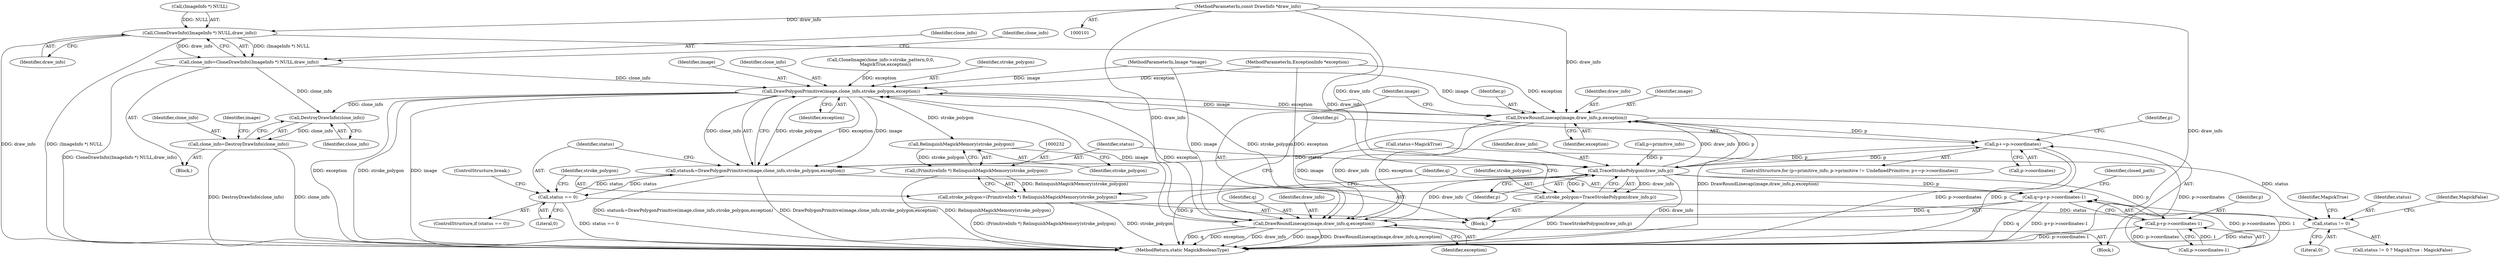 digraph "0_ImageMagick_726812fa2fa7ce16bcf58f6e115f65427a1c0950_3@pointer" {
"1000103" [label="(MethodParameterIn,const DrawInfo *draw_info)"];
"1000127" [label="(Call,CloneDrawInfo((ImageInfo *) NULL,draw_info))"];
"1000125" [label="(Call,clone_info=CloneDrawInfo((ImageInfo *) NULL,draw_info))"];
"1000219" [label="(Call,DrawPolygonPrimitive(image,clone_info,stroke_polygon,exception))"];
"1000217" [label="(Call,status&=DrawPolygonPrimitive(image,clone_info,stroke_polygon,exception))"];
"1000225" [label="(Call,status == 0)"];
"1000311" [label="(Call,status != 0)"];
"1000233" [label="(Call,RelinquishMagickMemory(stroke_polygon))"];
"1000231" [label="(Call,(PrimitiveInfo *) RelinquishMagickMemory(stroke_polygon))"];
"1000229" [label="(Call,stroke_polygon=(PrimitiveInfo *) RelinquishMagickMemory(stroke_polygon))"];
"1000283" [label="(Call,DrawRoundLinecap(image,draw_info,p,exception))"];
"1000206" [label="(Call,p+=p->coordinates)"];
"1000214" [label="(Call,TraceStrokePolygon(draw_info,p))"];
"1000212" [label="(Call,stroke_polygon=TraceStrokePolygon(draw_info,p))"];
"1000235" [label="(Call,q=p+p->coordinates-1)"];
"1000288" [label="(Call,DrawRoundLinecap(image,draw_info,q,exception))"];
"1000237" [label="(Call,p+p->coordinates-1)"];
"1000295" [label="(Call,DestroyDrawInfo(clone_info))"];
"1000293" [label="(Call,clone_info=DestroyDrawInfo(clone_info))"];
"1000285" [label="(Identifier,draw_info)"];
"1000292" [label="(Identifier,exception)"];
"1000197" [label="(ControlStructure,for (p=primitive_info; p->primitive != UndefinedPrimitive; p+=p->coordinates))"];
"1000126" [label="(Identifier,clone_info)"];
"1000198" [label="(Call,p=primitive_info)"];
"1000224" [label="(ControlStructure,if (status == 0))"];
"1000287" [label="(Identifier,exception)"];
"1000316" [label="(MethodReturn,static MagickBooleanType)"];
"1000128" [label="(Call,(ImageInfo *) NULL)"];
"1000220" [label="(Identifier,image)"];
"1000221" [label="(Identifier,clone_info)"];
"1000315" [label="(Identifier,MagickFalse)"];
"1000311" [label="(Call,status != 0)"];
"1000314" [label="(Identifier,MagickTrue)"];
"1000294" [label="(Identifier,clone_info)"];
"1000223" [label="(Identifier,exception)"];
"1000212" [label="(Call,stroke_polygon=TraceStrokePolygon(draw_info,p))"];
"1000167" [label="(Call,CloneImage(clone_info->stroke_pattern,0,0,\n       MagickTrue,exception))"];
"1000194" [label="(Call,status=MagickTrue)"];
"1000215" [label="(Identifier,draw_info)"];
"1000222" [label="(Identifier,stroke_polygon)"];
"1000291" [label="(Identifier,q)"];
"1000284" [label="(Identifier,image)"];
"1000225" [label="(Call,status == 0)"];
"1000206" [label="(Call,p+=p->coordinates)"];
"1000295" [label="(Call,DestroyDrawInfo(clone_info))"];
"1000213" [label="(Identifier,stroke_polygon)"];
"1000286" [label="(Identifier,p)"];
"1000219" [label="(Call,DrawPolygonPrimitive(image,clone_info,stroke_polygon,exception))"];
"1000290" [label="(Identifier,draw_info)"];
"1000214" [label="(Call,TraceStrokePolygon(draw_info,p))"];
"1000216" [label="(Identifier,p)"];
"1000289" [label="(Identifier,image)"];
"1000203" [label="(Identifier,p)"];
"1000312" [label="(Identifier,status)"];
"1000230" [label="(Identifier,stroke_polygon)"];
"1000211" [label="(Block,)"];
"1000245" [label="(Identifier,closed_path)"];
"1000237" [label="(Call,p+p->coordinates-1)"];
"1000217" [label="(Call,status&=DrawPolygonPrimitive(image,clone_info,stroke_polygon,exception))"];
"1000229" [label="(Call,stroke_polygon=(PrimitiveInfo *) RelinquishMagickMemory(stroke_polygon))"];
"1000300" [label="(Identifier,image)"];
"1000131" [label="(Identifier,draw_info)"];
"1000207" [label="(Identifier,p)"];
"1000125" [label="(Call,clone_info=CloneDrawInfo((ImageInfo *) NULL,draw_info))"];
"1000127" [label="(Call,CloneDrawInfo((ImageInfo *) NULL,draw_info))"];
"1000293" [label="(Call,clone_info=DestroyDrawInfo(clone_info))"];
"1000103" [label="(MethodParameterIn,const DrawInfo *draw_info)"];
"1000235" [label="(Call,q=p+p->coordinates-1)"];
"1000106" [label="(Block,)"];
"1000102" [label="(MethodParameterIn,Image *image)"];
"1000228" [label="(ControlStructure,break;)"];
"1000282" [label="(Block,)"];
"1000233" [label="(Call,RelinquishMagickMemory(stroke_polygon))"];
"1000238" [label="(Identifier,p)"];
"1000226" [label="(Identifier,status)"];
"1000283" [label="(Call,DrawRoundLinecap(image,draw_info,p,exception))"];
"1000288" [label="(Call,DrawRoundLinecap(image,draw_info,q,exception))"];
"1000134" [label="(Identifier,clone_info)"];
"1000313" [label="(Literal,0)"];
"1000231" [label="(Call,(PrimitiveInfo *) RelinquishMagickMemory(stroke_polygon))"];
"1000218" [label="(Identifier,status)"];
"1000234" [label="(Identifier,stroke_polygon)"];
"1000105" [label="(MethodParameterIn,ExceptionInfo *exception)"];
"1000208" [label="(Call,p->coordinates)"];
"1000236" [label="(Identifier,q)"];
"1000310" [label="(Call,status != 0 ? MagickTrue : MagickFalse)"];
"1000239" [label="(Call,p->coordinates-1)"];
"1000227" [label="(Literal,0)"];
"1000296" [label="(Identifier,clone_info)"];
"1000103" -> "1000101"  [label="AST: "];
"1000103" -> "1000316"  [label="DDG: draw_info"];
"1000103" -> "1000127"  [label="DDG: draw_info"];
"1000103" -> "1000214"  [label="DDG: draw_info"];
"1000103" -> "1000283"  [label="DDG: draw_info"];
"1000103" -> "1000288"  [label="DDG: draw_info"];
"1000127" -> "1000125"  [label="AST: "];
"1000127" -> "1000131"  [label="CFG: "];
"1000128" -> "1000127"  [label="AST: "];
"1000131" -> "1000127"  [label="AST: "];
"1000125" -> "1000127"  [label="CFG: "];
"1000127" -> "1000316"  [label="DDG: (ImageInfo *) NULL"];
"1000127" -> "1000316"  [label="DDG: draw_info"];
"1000127" -> "1000125"  [label="DDG: (ImageInfo *) NULL"];
"1000127" -> "1000125"  [label="DDG: draw_info"];
"1000128" -> "1000127"  [label="DDG: NULL"];
"1000127" -> "1000214"  [label="DDG: draw_info"];
"1000125" -> "1000106"  [label="AST: "];
"1000126" -> "1000125"  [label="AST: "];
"1000134" -> "1000125"  [label="CFG: "];
"1000125" -> "1000316"  [label="DDG: CloneDrawInfo((ImageInfo *) NULL,draw_info)"];
"1000125" -> "1000219"  [label="DDG: clone_info"];
"1000125" -> "1000295"  [label="DDG: clone_info"];
"1000219" -> "1000217"  [label="AST: "];
"1000219" -> "1000223"  [label="CFG: "];
"1000220" -> "1000219"  [label="AST: "];
"1000221" -> "1000219"  [label="AST: "];
"1000222" -> "1000219"  [label="AST: "];
"1000223" -> "1000219"  [label="AST: "];
"1000217" -> "1000219"  [label="CFG: "];
"1000219" -> "1000316"  [label="DDG: exception"];
"1000219" -> "1000316"  [label="DDG: stroke_polygon"];
"1000219" -> "1000316"  [label="DDG: image"];
"1000219" -> "1000217"  [label="DDG: image"];
"1000219" -> "1000217"  [label="DDG: clone_info"];
"1000219" -> "1000217"  [label="DDG: stroke_polygon"];
"1000219" -> "1000217"  [label="DDG: exception"];
"1000288" -> "1000219"  [label="DDG: image"];
"1000288" -> "1000219"  [label="DDG: exception"];
"1000102" -> "1000219"  [label="DDG: image"];
"1000212" -> "1000219"  [label="DDG: stroke_polygon"];
"1000167" -> "1000219"  [label="DDG: exception"];
"1000105" -> "1000219"  [label="DDG: exception"];
"1000219" -> "1000233"  [label="DDG: stroke_polygon"];
"1000219" -> "1000283"  [label="DDG: image"];
"1000219" -> "1000283"  [label="DDG: exception"];
"1000219" -> "1000295"  [label="DDG: clone_info"];
"1000217" -> "1000211"  [label="AST: "];
"1000218" -> "1000217"  [label="AST: "];
"1000226" -> "1000217"  [label="CFG: "];
"1000217" -> "1000316"  [label="DDG: DrawPolygonPrimitive(image,clone_info,stroke_polygon,exception)"];
"1000217" -> "1000316"  [label="DDG: status&=DrawPolygonPrimitive(image,clone_info,stroke_polygon,exception)"];
"1000225" -> "1000217"  [label="DDG: status"];
"1000194" -> "1000217"  [label="DDG: status"];
"1000217" -> "1000225"  [label="DDG: status"];
"1000225" -> "1000224"  [label="AST: "];
"1000225" -> "1000227"  [label="CFG: "];
"1000226" -> "1000225"  [label="AST: "];
"1000227" -> "1000225"  [label="AST: "];
"1000228" -> "1000225"  [label="CFG: "];
"1000230" -> "1000225"  [label="CFG: "];
"1000225" -> "1000316"  [label="DDG: status == 0"];
"1000225" -> "1000311"  [label="DDG: status"];
"1000311" -> "1000310"  [label="AST: "];
"1000311" -> "1000313"  [label="CFG: "];
"1000312" -> "1000311"  [label="AST: "];
"1000313" -> "1000311"  [label="AST: "];
"1000314" -> "1000311"  [label="CFG: "];
"1000315" -> "1000311"  [label="CFG: "];
"1000311" -> "1000316"  [label="DDG: status"];
"1000194" -> "1000311"  [label="DDG: status"];
"1000233" -> "1000231"  [label="AST: "];
"1000233" -> "1000234"  [label="CFG: "];
"1000234" -> "1000233"  [label="AST: "];
"1000231" -> "1000233"  [label="CFG: "];
"1000233" -> "1000231"  [label="DDG: stroke_polygon"];
"1000231" -> "1000229"  [label="AST: "];
"1000232" -> "1000231"  [label="AST: "];
"1000229" -> "1000231"  [label="CFG: "];
"1000231" -> "1000316"  [label="DDG: RelinquishMagickMemory(stroke_polygon)"];
"1000231" -> "1000229"  [label="DDG: RelinquishMagickMemory(stroke_polygon)"];
"1000229" -> "1000211"  [label="AST: "];
"1000230" -> "1000229"  [label="AST: "];
"1000236" -> "1000229"  [label="CFG: "];
"1000229" -> "1000316"  [label="DDG: (PrimitiveInfo *) RelinquishMagickMemory(stroke_polygon)"];
"1000229" -> "1000316"  [label="DDG: stroke_polygon"];
"1000283" -> "1000282"  [label="AST: "];
"1000283" -> "1000287"  [label="CFG: "];
"1000284" -> "1000283"  [label="AST: "];
"1000285" -> "1000283"  [label="AST: "];
"1000286" -> "1000283"  [label="AST: "];
"1000287" -> "1000283"  [label="AST: "];
"1000289" -> "1000283"  [label="CFG: "];
"1000283" -> "1000316"  [label="DDG: DrawRoundLinecap(image,draw_info,p,exception)"];
"1000283" -> "1000206"  [label="DDG: p"];
"1000102" -> "1000283"  [label="DDG: image"];
"1000214" -> "1000283"  [label="DDG: draw_info"];
"1000214" -> "1000283"  [label="DDG: p"];
"1000105" -> "1000283"  [label="DDG: exception"];
"1000283" -> "1000288"  [label="DDG: image"];
"1000283" -> "1000288"  [label="DDG: draw_info"];
"1000283" -> "1000288"  [label="DDG: exception"];
"1000206" -> "1000197"  [label="AST: "];
"1000206" -> "1000208"  [label="CFG: "];
"1000207" -> "1000206"  [label="AST: "];
"1000208" -> "1000206"  [label="AST: "];
"1000203" -> "1000206"  [label="CFG: "];
"1000206" -> "1000316"  [label="DDG: p->coordinates"];
"1000206" -> "1000316"  [label="DDG: p"];
"1000239" -> "1000206"  [label="DDG: p->coordinates"];
"1000214" -> "1000206"  [label="DDG: p"];
"1000206" -> "1000214"  [label="DDG: p"];
"1000214" -> "1000212"  [label="AST: "];
"1000214" -> "1000216"  [label="CFG: "];
"1000215" -> "1000214"  [label="AST: "];
"1000216" -> "1000214"  [label="AST: "];
"1000212" -> "1000214"  [label="CFG: "];
"1000214" -> "1000316"  [label="DDG: p"];
"1000214" -> "1000316"  [label="DDG: draw_info"];
"1000214" -> "1000212"  [label="DDG: draw_info"];
"1000214" -> "1000212"  [label="DDG: p"];
"1000288" -> "1000214"  [label="DDG: draw_info"];
"1000198" -> "1000214"  [label="DDG: p"];
"1000214" -> "1000235"  [label="DDG: p"];
"1000214" -> "1000237"  [label="DDG: p"];
"1000212" -> "1000211"  [label="AST: "];
"1000213" -> "1000212"  [label="AST: "];
"1000218" -> "1000212"  [label="CFG: "];
"1000212" -> "1000316"  [label="DDG: TraceStrokePolygon(draw_info,p)"];
"1000235" -> "1000211"  [label="AST: "];
"1000235" -> "1000237"  [label="CFG: "];
"1000236" -> "1000235"  [label="AST: "];
"1000237" -> "1000235"  [label="AST: "];
"1000245" -> "1000235"  [label="CFG: "];
"1000235" -> "1000316"  [label="DDG: p+p->coordinates-1"];
"1000235" -> "1000316"  [label="DDG: q"];
"1000239" -> "1000235"  [label="DDG: p->coordinates"];
"1000239" -> "1000235"  [label="DDG: 1"];
"1000235" -> "1000288"  [label="DDG: q"];
"1000288" -> "1000282"  [label="AST: "];
"1000288" -> "1000292"  [label="CFG: "];
"1000289" -> "1000288"  [label="AST: "];
"1000290" -> "1000288"  [label="AST: "];
"1000291" -> "1000288"  [label="AST: "];
"1000292" -> "1000288"  [label="AST: "];
"1000207" -> "1000288"  [label="CFG: "];
"1000288" -> "1000316"  [label="DDG: q"];
"1000288" -> "1000316"  [label="DDG: exception"];
"1000288" -> "1000316"  [label="DDG: draw_info"];
"1000288" -> "1000316"  [label="DDG: image"];
"1000288" -> "1000316"  [label="DDG: DrawRoundLinecap(image,draw_info,q,exception)"];
"1000102" -> "1000288"  [label="DDG: image"];
"1000105" -> "1000288"  [label="DDG: exception"];
"1000237" -> "1000239"  [label="CFG: "];
"1000238" -> "1000237"  [label="AST: "];
"1000239" -> "1000237"  [label="AST: "];
"1000237" -> "1000316"  [label="DDG: p->coordinates-1"];
"1000239" -> "1000237"  [label="DDG: p->coordinates"];
"1000239" -> "1000237"  [label="DDG: 1"];
"1000295" -> "1000293"  [label="AST: "];
"1000295" -> "1000296"  [label="CFG: "];
"1000296" -> "1000295"  [label="AST: "];
"1000293" -> "1000295"  [label="CFG: "];
"1000295" -> "1000293"  [label="DDG: clone_info"];
"1000293" -> "1000106"  [label="AST: "];
"1000294" -> "1000293"  [label="AST: "];
"1000300" -> "1000293"  [label="CFG: "];
"1000293" -> "1000316"  [label="DDG: clone_info"];
"1000293" -> "1000316"  [label="DDG: DestroyDrawInfo(clone_info)"];
}
